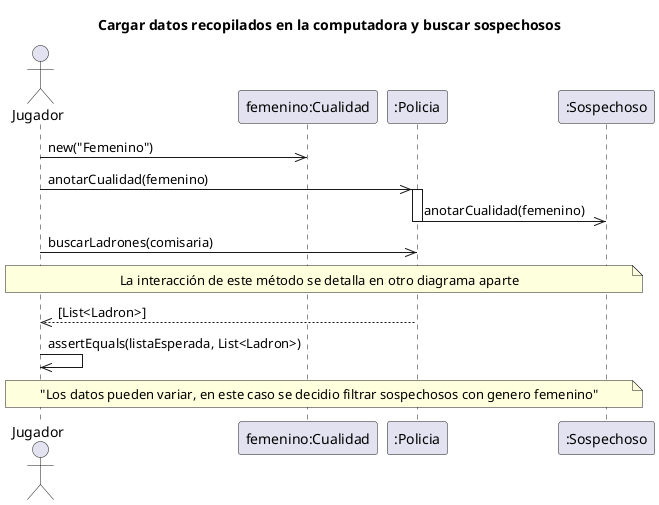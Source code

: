 @startuml
title Cargar datos recopilados en la computadora y buscar sospechosos

actor "Jugador" as AlgoThief
participant "femenino:Cualidad" as Cualidad
participant ":Policia" as Policia
participant ":Sospechoso" as Sospechoso

AlgoThief ->> Cualidad : new("Femenino")

AlgoThief ->> Policia : anotarCualidad(femenino)
activate Policia
Policia ->> Sospechoso : anotarCualidad(femenino)
deactivate Policia

AlgoThief ->> Policia : buscarLadrones(comisaria)
note across : La interacción de este método se detalla en otro diagrama aparte
return[List<Ladron>]
AlgoThief ->> AlgoThief : assertEquals(listaEsperada, List<Ladron>)

note across: "Los datos pueden variar, en este caso se decidio filtrar sospechosos con genero femenino"


@enduml